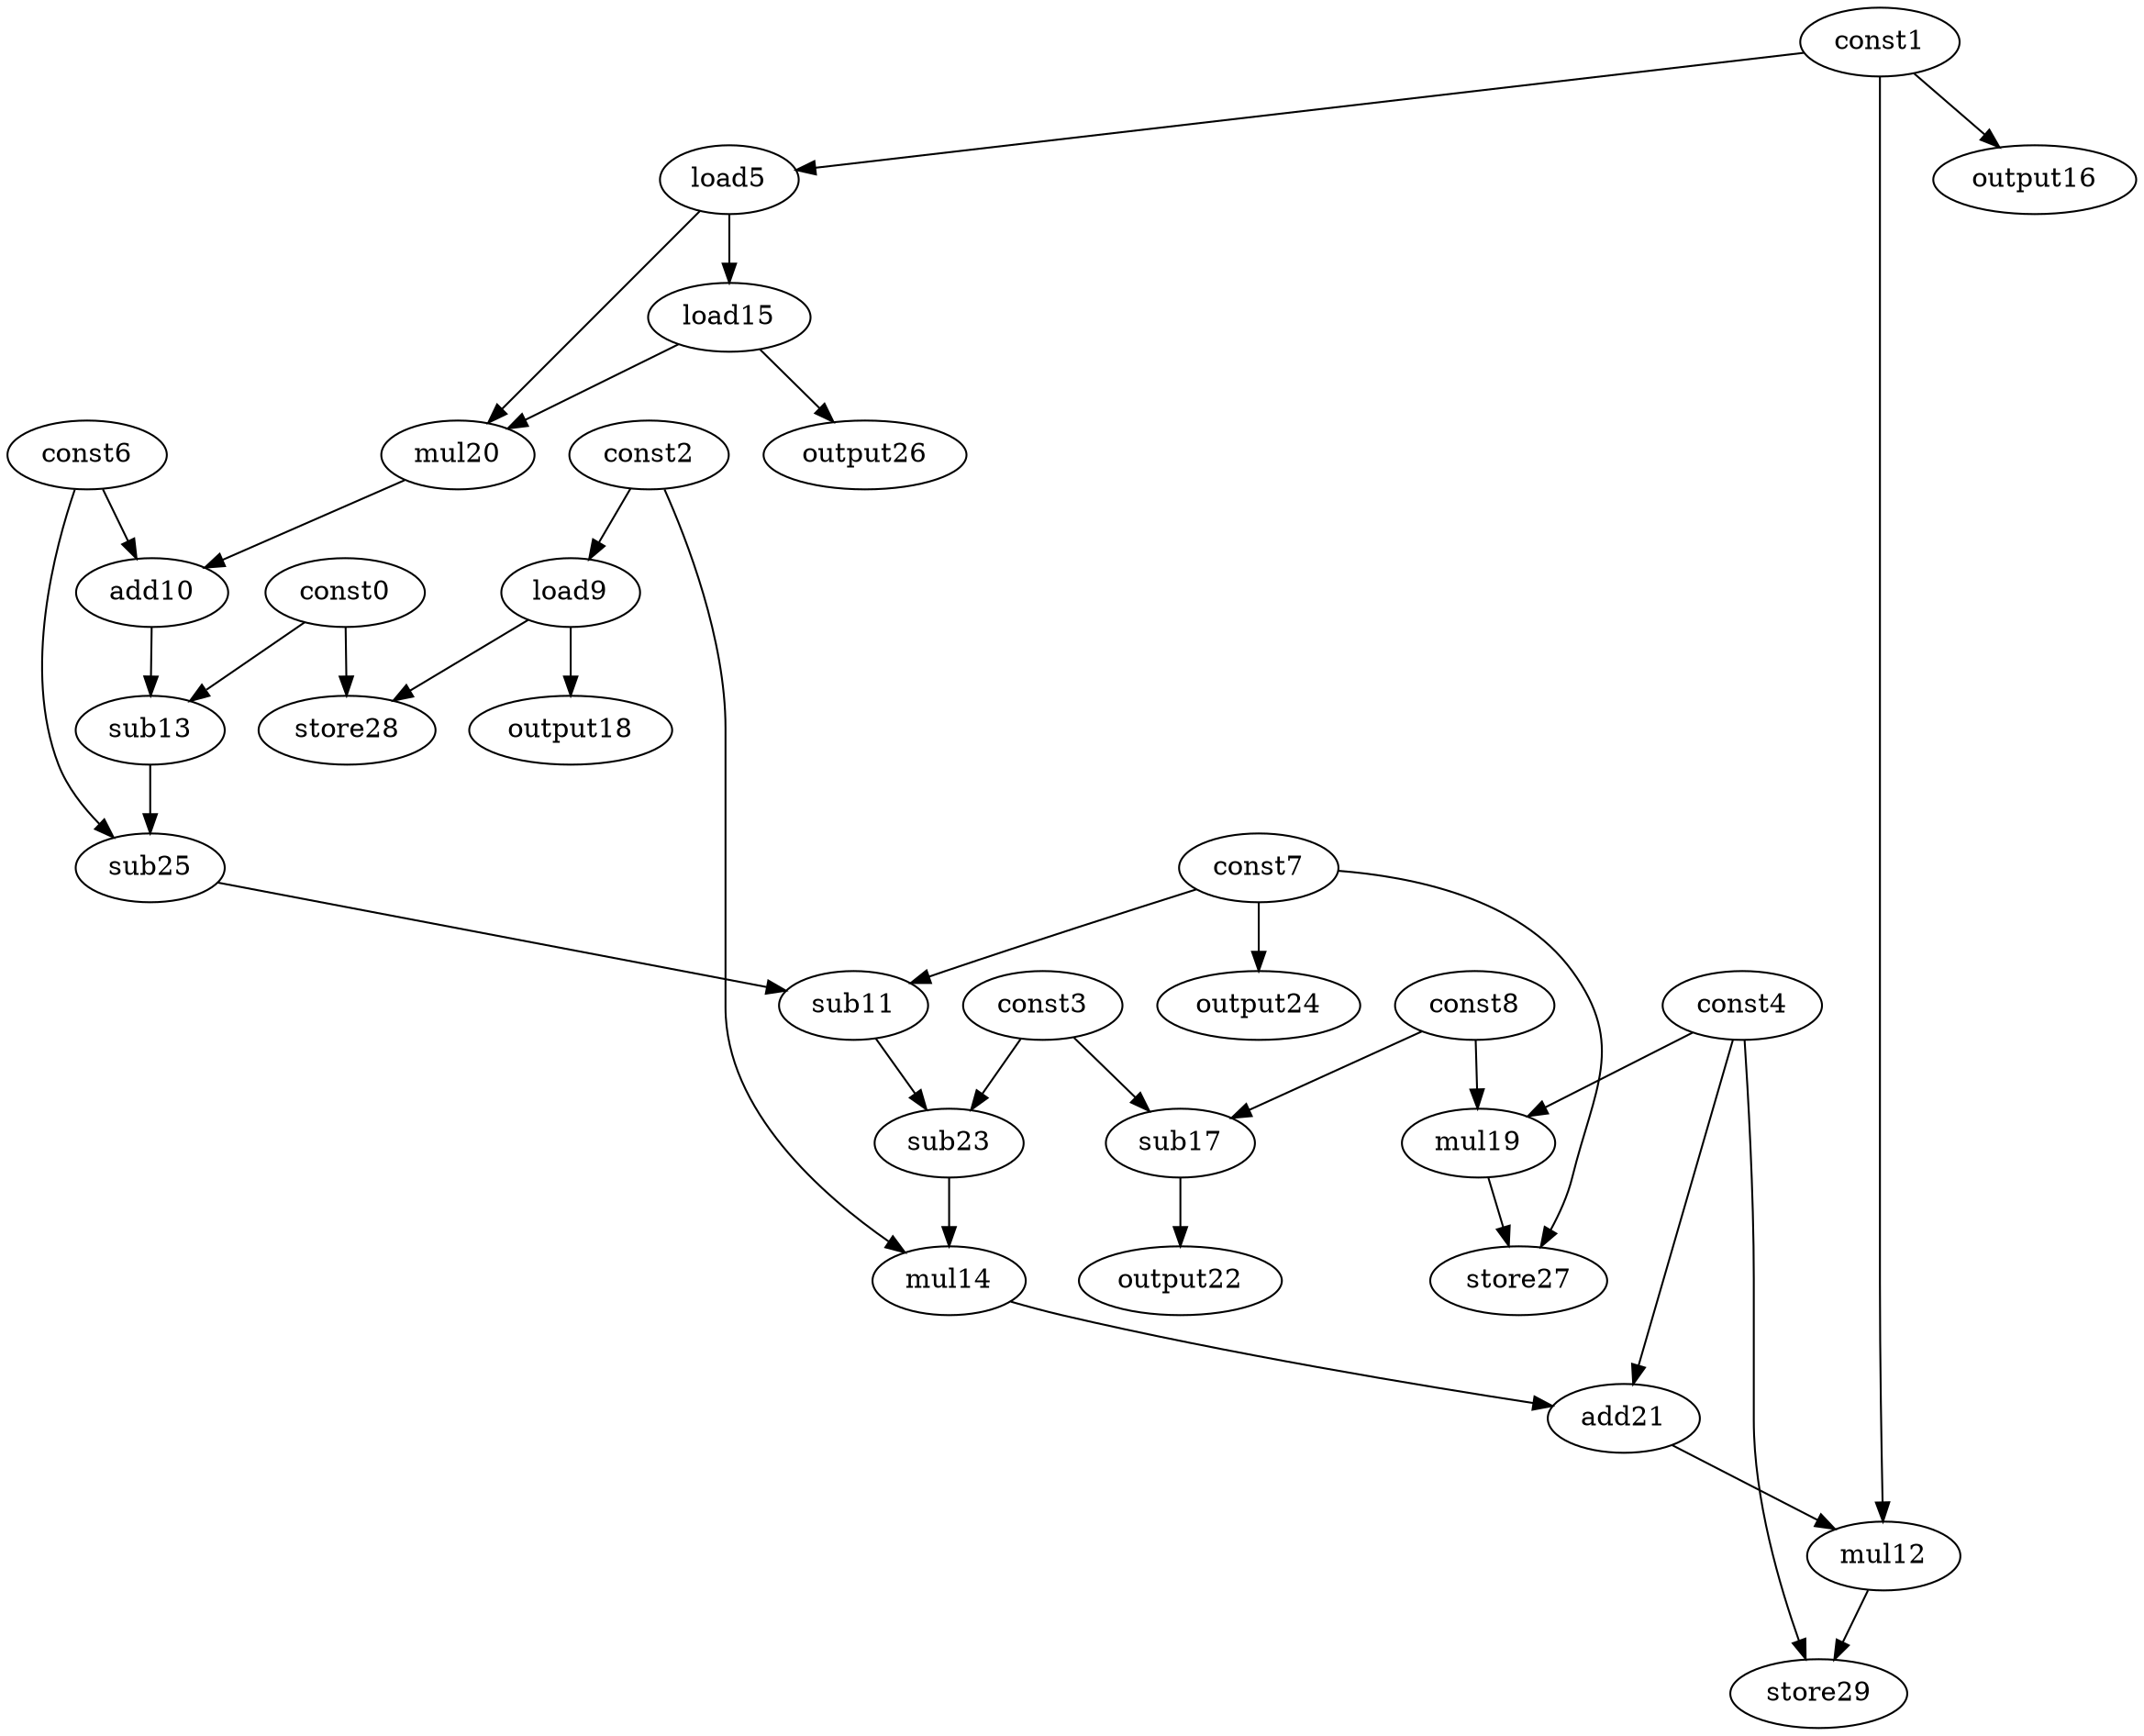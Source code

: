 digraph G { 
const0[opcode=const]; 
const1[opcode=const]; 
const2[opcode=const]; 
const3[opcode=const]; 
const4[opcode=const]; 
load5[opcode=load]; 
const6[opcode=const]; 
const7[opcode=const]; 
const8[opcode=const]; 
load9[opcode=load]; 
add10[opcode=add]; 
sub11[opcode=sub]; 
mul12[opcode=mul]; 
sub13[opcode=sub]; 
mul14[opcode=mul]; 
load15[opcode=load]; 
output16[opcode=output]; 
sub17[opcode=sub]; 
output18[opcode=output]; 
mul19[opcode=mul]; 
mul20[opcode=mul]; 
add21[opcode=add]; 
output22[opcode=output]; 
sub23[opcode=sub]; 
output24[opcode=output]; 
sub25[opcode=sub]; 
output26[opcode=output]; 
store27[opcode=store]; 
store28[opcode=store]; 
store29[opcode=store]; 
const1->load5[operand=0];
const2->load9[operand=0];
const1->output16[operand=0];
const8->sub17[operand=0];
const3->sub17[operand=1];
const8->mul19[operand=0];
const4->mul19[operand=1];
const7->output24[operand=0];
load5->load15[operand=0];
load9->output18[operand=0];
sub17->output22[operand=0];
mul19->store27[operand=0];
const7->store27[operand=1];
const0->store28[operand=0];
load9->store28[operand=1];
load5->mul20[operand=0];
load15->mul20[operand=1];
load15->output26[operand=0];
mul20->add10[operand=0];
const6->add10[operand=1];
const0->sub13[operand=0];
add10->sub13[operand=1];
sub13->sub25[operand=0];
const6->sub25[operand=1];
sub25->sub11[operand=0];
const7->sub11[operand=1];
const3->sub23[operand=0];
sub11->sub23[operand=1];
const2->mul14[operand=0];
sub23->mul14[operand=1];
const4->add21[operand=0];
mul14->add21[operand=1];
const1->mul12[operand=0];
add21->mul12[operand=1];
mul12->store29[operand=0];
const4->store29[operand=1];
}
